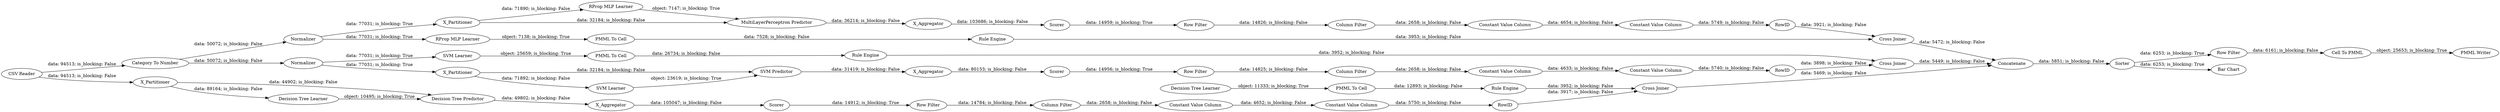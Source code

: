 digraph {
	"-4351090039471051992_292" [label="Constant Value Column"]
	"-8798975568133144901_40" [label=Normalizer]
	"-2665443666469298435_35" [label="RProp MLP Learner"]
	"7301321435767390644_31" [label="RProp MLP Learner"]
	"-4129792226995911213_290" [label="Constant Value Column"]
	"-7703936438848103857_34" [label="Rule Engine"]
	"6772868438655855085_53" [label="Row Filter"]
	"7301321435767390644_2" [label=X_Partitioner]
	"-8798975568133144901_2" [label=X_Partitioner]
	"7301321435767390644_38" [label="Cross Joiner"]
	"-8798975568133144901_41" [label=Scorer]
	"-4351090039471051992_294" [label="Column Filter"]
	"6448650902574842819_292" [label="Constant Value Column"]
	"-8798975568133144901_39" [label="Cross Joiner"]
	"-8798975568133144901_32" [label="SVM Predictor"]
	"-7703936438848103857_33" [label="Decision Tree Learner"]
	"-8798975568133144901_7" [label=X_Aggregator]
	"-8798975568133144901_31" [label="SVM Learner"]
	"-2665443666469298435_22" [label="PMML To Cell"]
	"-5303695859859866907_39" [label=Scorer]
	"-4129792226995911213_9" [label="Row Filter"]
	"7301321435767390644_40" [label=Scorer]
	"4211412982163553652_33" [label="SVM Learner"]
	"6772868438655855085_61" [label="PMML Writer"]
	"7301321435767390644_39" [label=Normalizer]
	"-5303695859859866907_2" [label=X_Partitioner]
	"-5303695859859866907_31" [label="Decision Tree Learner"]
	"-4351090039471051992_9" [label="Row Filter"]
	"4211412982163553652_35" [label="Rule Engine"]
	"-5303695859859866907_38" [label="Cross Joiner"]
	"6772868438655855085_60" [label=Concatenate]
	"-7703936438848103857_28" [label="PMML To Cell"]
	"-4129792226995911213_294" [label="Column Filter"]
	"7301321435767390644_7" [label=X_Aggregator]
	"7301321435767390644_32" [label="MultiLayerPerceptron Predictor"]
	"6772868438655855085_52" [label=Sorter]
	"-4351090039471051992_293" [label=RowID]
	"-4129792226995911213_293" [label=RowID]
	"6772868438655855085_58" [label="Category To Number"]
	"6448650902574842819_294" [label="Column Filter"]
	"-4351090039471051992_290" [label="Constant Value Column"]
	"4211412982163553652_34" [label="PMML To Cell"]
	"6772868438655855085_54" [label="Cell To PMML"]
	"-2665443666469298435_34" [label="Rule Engine"]
	"6772868438655855085_64" [label="CSV Reader"]
	"-5303695859859866907_32" [label="Decision Tree Predictor"]
	"-4129792226995911213_292" [label="Constant Value Column"]
	"6448650902574842819_290" [label="Constant Value Column"]
	"6448650902574842819_9" [label="Row Filter"]
	"6772868438655855085_59" [label="Bar Chart"]
	"6448650902574842819_293" [label=RowID]
	"-5303695859859866907_7" [label=X_Aggregator]
	"6448650902574842819_9" -> "6448650902574842819_294" [label="data: 14825; is_blocking: False"]
	"-4129792226995911213_292" -> "-4129792226995911213_293" [label="data: 5750; is_blocking: False"]
	"6772868438655855085_58" -> "7301321435767390644_39" [label="data: 50072; is_blocking: False"]
	"-5303695859859866907_32" -> "-5303695859859866907_7" [label="data: 49802; is_blocking: False"]
	"-4351090039471051992_290" -> "-4351090039471051992_292" [label="data: 4654; is_blocking: False"]
	"6448650902574842819_294" -> "6448650902574842819_290" [label="data: 2658; is_blocking: False"]
	"-4129792226995911213_290" -> "-4129792226995911213_292" [label="data: 4652; is_blocking: False"]
	"-2665443666469298435_35" -> "-2665443666469298435_22" [label="object: 7138; is_blocking: True"]
	"6772868438655855085_54" -> "6772868438655855085_61" [label="object: 25653; is_blocking: True"]
	"-5303695859859866907_2" -> "-5303695859859866907_31" [label="data: 89164; is_blocking: False"]
	"4211412982163553652_34" -> "4211412982163553652_35" [label="data: 26734; is_blocking: False"]
	"-4351090039471051992_9" -> "-4351090039471051992_294" [label="data: 14826; is_blocking: False"]
	"-7703936438848103857_33" -> "-7703936438848103857_28" [label="object: 11333; is_blocking: True"]
	"-5303695859859866907_31" -> "-5303695859859866907_32" [label="object: 10495; is_blocking: True"]
	"-8798975568133144901_40" -> "-8798975568133144901_2" [label="data: 77031; is_blocking: True"]
	"-8798975568133144901_2" -> "-8798975568133144901_32" [label="data: 32184; is_blocking: False"]
	"-5303695859859866907_38" -> "6772868438655855085_60" [label="data: 5469; is_blocking: False"]
	"-4129792226995911213_294" -> "-4129792226995911213_290" [label="data: 2658; is_blocking: False"]
	"7301321435767390644_39" -> "-2665443666469298435_35" [label="data: 77031; is_blocking: True"]
	"7301321435767390644_2" -> "7301321435767390644_31" [label="data: 71890; is_blocking: False"]
	"-8798975568133144901_40" -> "4211412982163553652_33" [label="data: 77031; is_blocking: True"]
	"-8798975568133144901_39" -> "6772868438655855085_60" [label="data: 5449; is_blocking: False"]
	"6772868438655855085_52" -> "6772868438655855085_59" [label="data: 6253; is_blocking: True"]
	"-4351090039471051992_292" -> "-4351090039471051992_293" [label="data: 5749; is_blocking: False"]
	"6448650902574842819_292" -> "6448650902574842819_293" [label="data: 5740; is_blocking: False"]
	"6772868438655855085_53" -> "6772868438655855085_54" [label="data: 6161; is_blocking: False"]
	"-2665443666469298435_22" -> "-2665443666469298435_34" [label="data: 7528; is_blocking: False"]
	"6772868438655855085_60" -> "6772868438655855085_52" [label="data: 5851; is_blocking: False"]
	"7301321435767390644_7" -> "7301321435767390644_40" [label="data: 103686; is_blocking: False"]
	"-8798975568133144901_7" -> "-8798975568133144901_41" [label="data: 80153; is_blocking: False"]
	"-4129792226995911213_9" -> "-4129792226995911213_294" [label="data: 14784; is_blocking: False"]
	"-8798975568133144901_32" -> "-8798975568133144901_7" [label="data: 31419; is_blocking: False"]
	"7301321435767390644_32" -> "7301321435767390644_7" [label="data: 36214; is_blocking: False"]
	"-7703936438848103857_28" -> "-7703936438848103857_34" [label="data: 12893; is_blocking: False"]
	"-8798975568133144901_41" -> "6448650902574842819_9" [label="data: 14956; is_blocking: True"]
	"4211412982163553652_35" -> "-8798975568133144901_39" [label="data: 3952; is_blocking: False"]
	"7301321435767390644_2" -> "7301321435767390644_32" [label="data: 32184; is_blocking: False"]
	"6772868438655855085_64" -> "-5303695859859866907_2" [label="data: 94513; is_blocking: False"]
	"-8798975568133144901_2" -> "-8798975568133144901_31" [label="data: 71892; is_blocking: False"]
	"-4351090039471051992_293" -> "7301321435767390644_38" [label="data: 3921; is_blocking: False"]
	"6772868438655855085_64" -> "6772868438655855085_58" [label="data: 94513; is_blocking: False"]
	"7301321435767390644_39" -> "7301321435767390644_2" [label="data: 77031; is_blocking: True"]
	"-8798975568133144901_31" -> "-8798975568133144901_32" [label="object: 23619; is_blocking: True"]
	"6448650902574842819_290" -> "6448650902574842819_292" [label="data: 4633; is_blocking: False"]
	"-5303695859859866907_7" -> "-5303695859859866907_39" [label="data: 105047; is_blocking: False"]
	"-4129792226995911213_293" -> "-5303695859859866907_38" [label="data: 3917; is_blocking: False"]
	"-4351090039471051992_294" -> "-4351090039471051992_290" [label="data: 2658; is_blocking: False"]
	"-2665443666469298435_34" -> "7301321435767390644_38" [label="data: 3953; is_blocking: False"]
	"7301321435767390644_40" -> "-4351090039471051992_9" [label="data: 14959; is_blocking: True"]
	"-5303695859859866907_2" -> "-5303695859859866907_32" [label="data: 44902; is_blocking: False"]
	"-5303695859859866907_39" -> "-4129792226995911213_9" [label="data: 14912; is_blocking: True"]
	"6772868438655855085_52" -> "6772868438655855085_53" [label="data: 6253; is_blocking: True"]
	"-7703936438848103857_34" -> "-5303695859859866907_38" [label="data: 3952; is_blocking: False"]
	"4211412982163553652_33" -> "4211412982163553652_34" [label="object: 25659; is_blocking: True"]
	"7301321435767390644_38" -> "6772868438655855085_60" [label="data: 5472; is_blocking: False"]
	"7301321435767390644_31" -> "7301321435767390644_32" [label="object: 7147; is_blocking: True"]
	"6772868438655855085_58" -> "-8798975568133144901_40" [label="data: 50072; is_blocking: False"]
	"6448650902574842819_293" -> "-8798975568133144901_39" [label="data: 3898; is_blocking: False"]
	rankdir=LR
}
